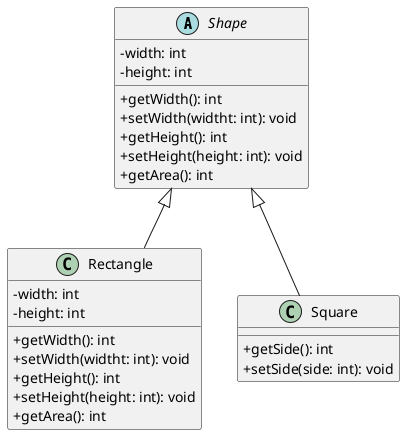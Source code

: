 @startuml LSP
skinparam ClassAttributeIconSize 0

abstract class Shape {
  -width: int
  -height: int

  +getWidth(): int
  +setWidth(widtht: int): void
  +getHeight(): int
  +setHeight(height: int): void
  +getArea(): int
}

class Rectangle {
  -width: int
  -height: int

  +getWidth(): int
  +setWidth(widtht: int): void
  +getHeight(): int
  +setHeight(height: int): void
  +getArea(): int
}

class Square {
  +getSide(): int
  +setSide(side: int): void
}

Shape <|-- Rectangle
Shape <|-- Square

@enduml
